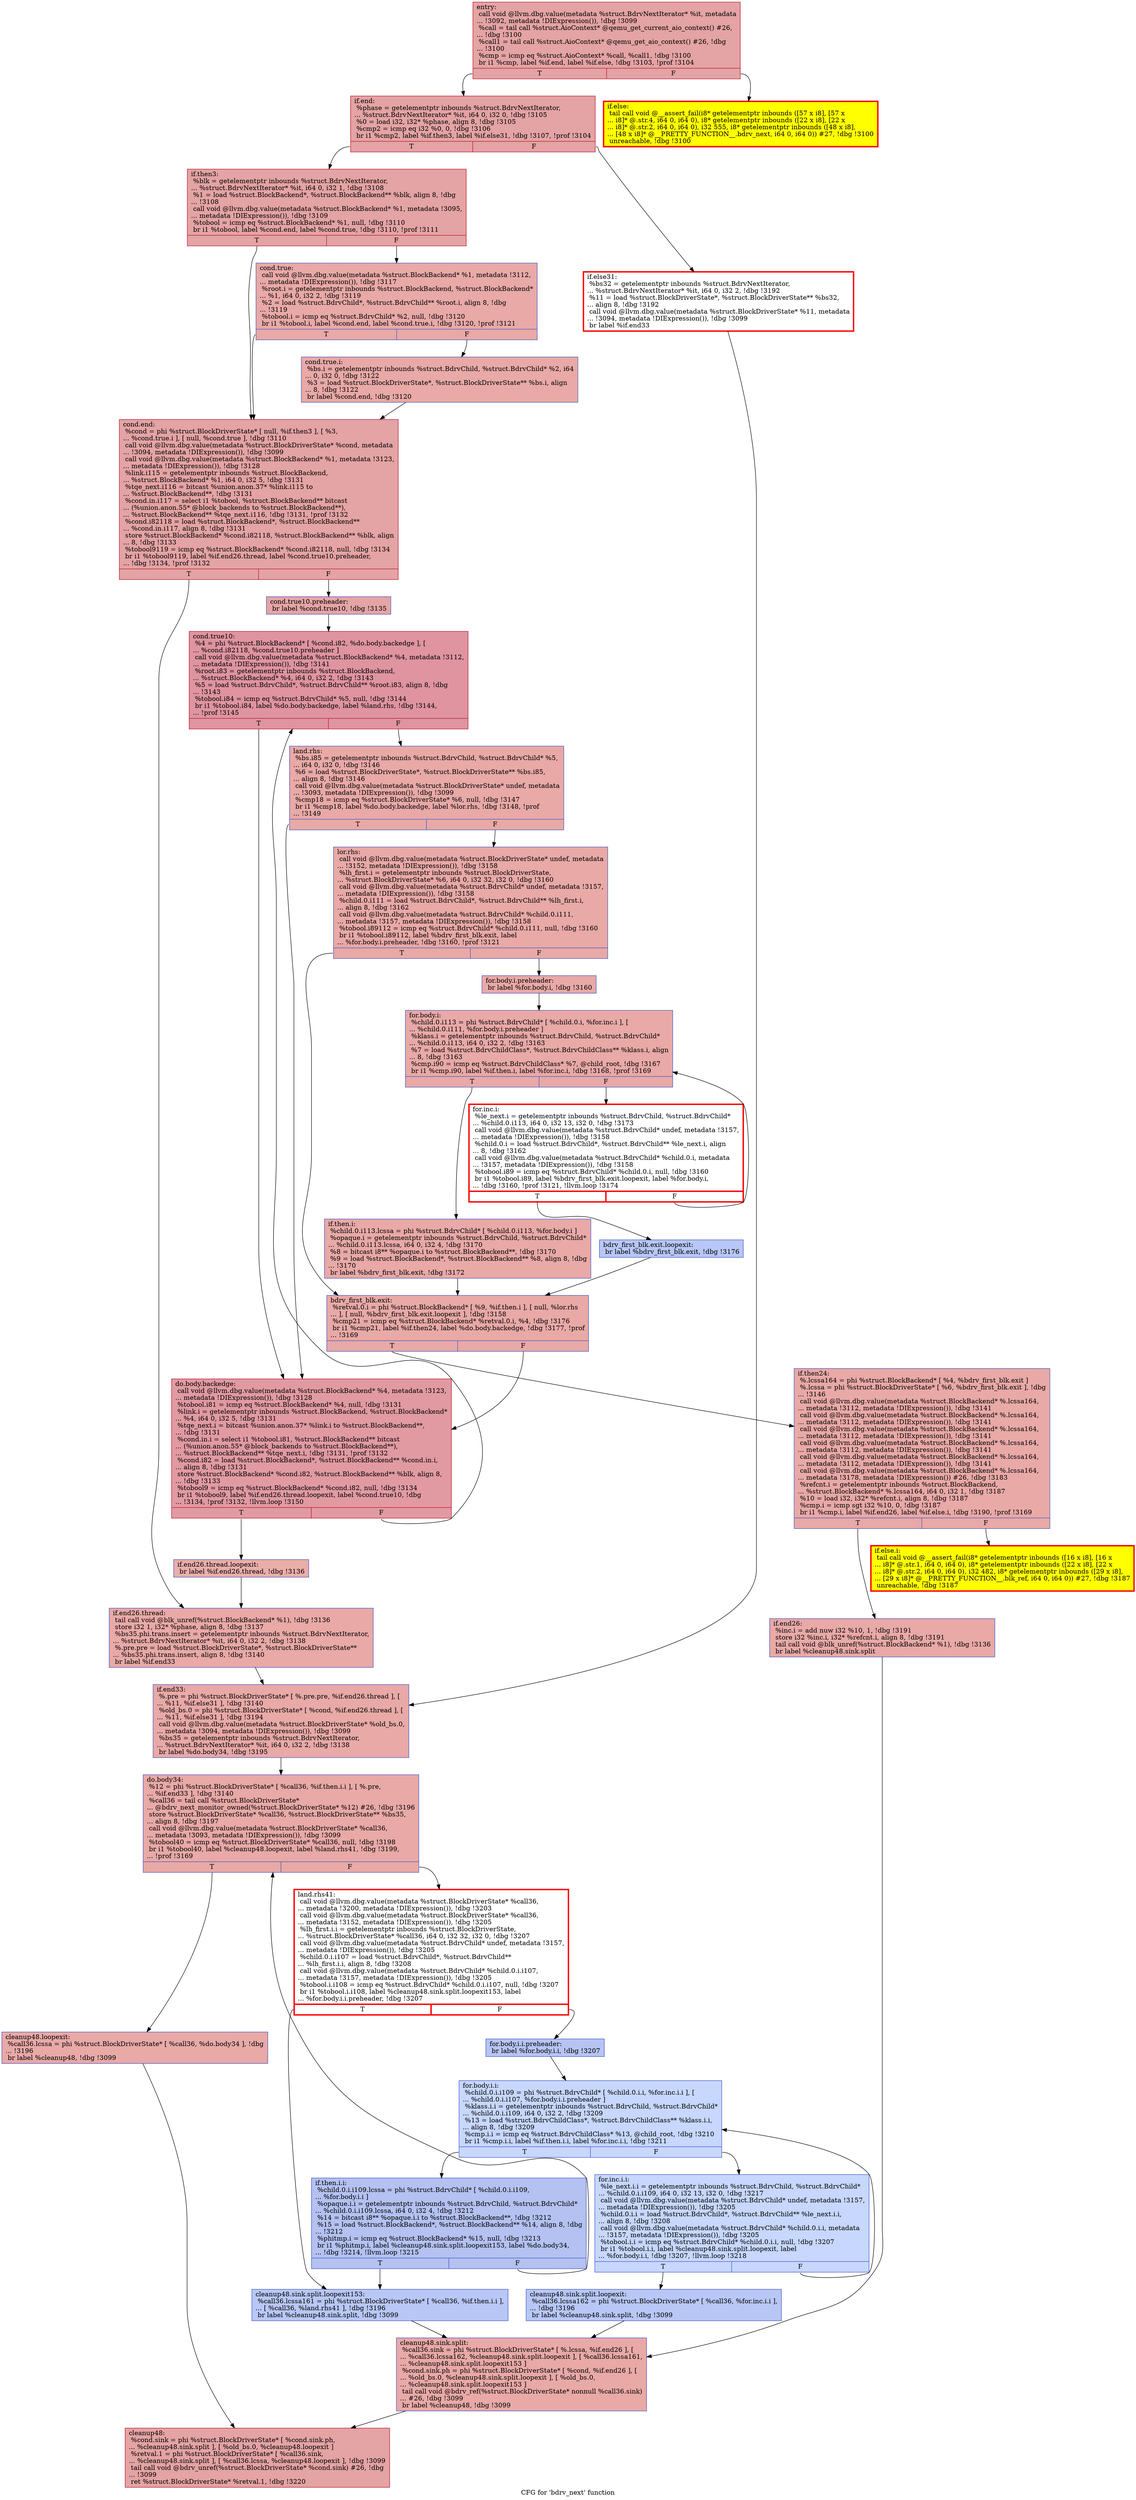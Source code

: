 digraph "CFG for 'bdrv_next' function" {
	label="CFG for 'bdrv_next' function";

	Node0x55d70fba7f90 [shape=record,color="#b70d28ff", style=filled, fillcolor="#c32e3170",label="{entry:\l  call void @llvm.dbg.value(metadata %struct.BdrvNextIterator* %it, metadata\l... !3092, metadata !DIExpression()), !dbg !3099\l  %call = tail call %struct.AioContext* @qemu_get_current_aio_context() #26,\l... !dbg !3100\l  %call1 = tail call %struct.AioContext* @qemu_get_aio_context() #26, !dbg\l... !3100\l  %cmp = icmp eq %struct.AioContext* %call, %call1, !dbg !3100\l  br i1 %cmp, label %if.end, label %if.else, !dbg !3103, !prof !3104\l|{<s0>T|<s1>F}}"];
	Node0x55d70fba7f90:s0 -> Node0x55d70fa95210;
	Node0x55d70fba7f90:s1 -> Node0x55d70fa95280;
	Node0x55d70fa95280 [shape=record,penwidth=3.0, style="filled", color="red", fillcolor="yellow",label="{if.else:                                          \l  tail call void @__assert_fail(i8* getelementptr inbounds ([57 x i8], [57 x\l... i8]* @.str.4, i64 0, i64 0), i8* getelementptr inbounds ([22 x i8], [22 x\l... i8]* @.str.2, i64 0, i64 0), i32 555, i8* getelementptr inbounds ([48 x i8],\l... [48 x i8]* @__PRETTY_FUNCTION__.bdrv_next, i64 0, i64 0)) #27, !dbg !3100\l  unreachable, !dbg !3100\l}"];
	Node0x55d70fa95210 [shape=record,color="#b70d28ff", style=filled, fillcolor="#c32e3170",label="{if.end:                                           \l  %phase = getelementptr inbounds %struct.BdrvNextIterator,\l... %struct.BdrvNextIterator* %it, i64 0, i32 0, !dbg !3105\l  %0 = load i32, i32* %phase, align 8, !dbg !3105\l  %cmp2 = icmp eq i32 %0, 0, !dbg !3106\l  br i1 %cmp2, label %if.then3, label %if.else31, !dbg !3107, !prof !3104\l|{<s0>T|<s1>F}}"];
	Node0x55d70fa95210:s0 -> Node0x55d70fbb4270;
	Node0x55d70fa95210:s1 -> Node0x55d70fbb4540;
	Node0x55d70fbb4270 [shape=record,color="#b70d28ff", style=filled, fillcolor="#c32e3170",label="{if.then3:                                         \l  %blk = getelementptr inbounds %struct.BdrvNextIterator,\l... %struct.BdrvNextIterator* %it, i64 0, i32 1, !dbg !3108\l  %1 = load %struct.BlockBackend*, %struct.BlockBackend** %blk, align 8, !dbg\l... !3108\l  call void @llvm.dbg.value(metadata %struct.BlockBackend* %1, metadata !3095,\l... metadata !DIExpression()), !dbg !3109\l  %tobool = icmp eq %struct.BlockBackend* %1, null, !dbg !3110\l  br i1 %tobool, label %cond.end, label %cond.true, !dbg !3110, !prof !3111\l|{<s0>T|<s1>F}}"];
	Node0x55d70fbb4270:s0 -> Node0x55d70fbb4f20;
	Node0x55d70fbb4270:s1 -> Node0x55d70fbb4e20;
	Node0x55d70fbb4e20 [shape=record,color="#3d50c3ff", style=filled, fillcolor="#ca3b3770",label="{cond.true:                                        \l  call void @llvm.dbg.value(metadata %struct.BlockBackend* %1, metadata !3112,\l... metadata !DIExpression()), !dbg !3117\l  %root.i = getelementptr inbounds %struct.BlockBackend, %struct.BlockBackend*\l... %1, i64 0, i32 2, !dbg !3119\l  %2 = load %struct.BdrvChild*, %struct.BdrvChild** %root.i, align 8, !dbg\l... !3119\l  %tobool.i = icmp eq %struct.BdrvChild* %2, null, !dbg !3120\l  br i1 %tobool.i, label %cond.end, label %cond.true.i, !dbg !3120, !prof !3121\l|{<s0>T|<s1>F}}"];
	Node0x55d70fbb4e20:s0 -> Node0x55d70fbb4f20;
	Node0x55d70fbb4e20:s1 -> Node0x55d70fe23e40;
	Node0x55d70fe23e40 [shape=record,color="#3d50c3ff", style=filled, fillcolor="#ca3b3770",label="{cond.true.i:                                      \l  %bs.i = getelementptr inbounds %struct.BdrvChild, %struct.BdrvChild* %2, i64\l... 0, i32 0, !dbg !3122\l  %3 = load %struct.BlockDriverState*, %struct.BlockDriverState** %bs.i, align\l... 8, !dbg !3122\l  br label %cond.end, !dbg !3120\l}"];
	Node0x55d70fe23e40 -> Node0x55d70fbb4f20;
	Node0x55d70fbb4f20 [shape=record,color="#b70d28ff", style=filled, fillcolor="#c32e3170",label="{cond.end:                                         \l  %cond = phi %struct.BlockDriverState* [ null, %if.then3 ], [ %3,\l... %cond.true.i ], [ null, %cond.true ], !dbg !3110\l  call void @llvm.dbg.value(metadata %struct.BlockDriverState* %cond, metadata\l... !3094, metadata !DIExpression()), !dbg !3099\l  call void @llvm.dbg.value(metadata %struct.BlockBackend* %1, metadata !3123,\l... metadata !DIExpression()), !dbg !3128\l  %link.i115 = getelementptr inbounds %struct.BlockBackend,\l... %struct.BlockBackend* %1, i64 0, i32 5, !dbg !3131\l  %tqe_next.i116 = bitcast %union.anon.37* %link.i115 to\l... %struct.BlockBackend**, !dbg !3131\l  %cond.in.i117 = select i1 %tobool, %struct.BlockBackend** bitcast\l... (%union.anon.55* @block_backends to %struct.BlockBackend**),\l... %struct.BlockBackend** %tqe_next.i116, !dbg !3131, !prof !3132\l  %cond.i82118 = load %struct.BlockBackend*, %struct.BlockBackend**\l... %cond.in.i117, align 8, !dbg !3131\l  store %struct.BlockBackend* %cond.i82118, %struct.BlockBackend** %blk, align\l... 8, !dbg !3133\l  %tobool9119 = icmp eq %struct.BlockBackend* %cond.i82118, null, !dbg !3134\l  br i1 %tobool9119, label %if.end26.thread, label %cond.true10.preheader,\l... !dbg !3134, !prof !3132\l|{<s0>T|<s1>F}}"];
	Node0x55d70fbb4f20:s0 -> Node0x55d70fbb6f80;
	Node0x55d70fbb4f20:s1 -> Node0x55d71007ab20;
	Node0x55d71007ab20 [shape=record,color="#3d50c3ff", style=filled, fillcolor="#c5333470",label="{cond.true10.preheader:                            \l  br label %cond.true10, !dbg !3135\l}"];
	Node0x55d71007ab20 -> Node0x55d70fbb6360;
	Node0x55d70fd6a9f0 [shape=record,color="#3d50c3ff", style=filled, fillcolor="#d0473d70",label="{if.end26.thread.loopexit:                         \l  br label %if.end26.thread, !dbg !3136\l}"];
	Node0x55d70fd6a9f0 -> Node0x55d70fbb6f80;
	Node0x55d70fbb6f80 [shape=record,color="#3d50c3ff", style=filled, fillcolor="#ca3b3770",label="{if.end26.thread:                                  \l  tail call void @blk_unref(%struct.BlockBackend* %1), !dbg !3136\l  store i32 1, i32* %phase, align 8, !dbg !3137\l  %bs35.phi.trans.insert = getelementptr inbounds %struct.BdrvNextIterator,\l... %struct.BdrvNextIterator* %it, i64 0, i32 2, !dbg !3138\l  %.pre.pre = load %struct.BlockDriverState*, %struct.BlockDriverState**\l... %bs35.phi.trans.insert, align 8, !dbg !3140\l  br label %if.end33\l}"];
	Node0x55d70fbb6f80 -> Node0x55d70fbb44d0;
	Node0x55d70fbb6360 [shape=record,color="#b70d28ff", style=filled, fillcolor="#b70d2870",label="{cond.true10:                                      \l  %4 = phi %struct.BlockBackend* [ %cond.i82, %do.body.backedge ], [\l... %cond.i82118, %cond.true10.preheader ]\l  call void @llvm.dbg.value(metadata %struct.BlockBackend* %4, metadata !3112,\l... metadata !DIExpression()), !dbg !3141\l  %root.i83 = getelementptr inbounds %struct.BlockBackend,\l... %struct.BlockBackend* %4, i64 0, i32 2, !dbg !3143\l  %5 = load %struct.BdrvChild*, %struct.BdrvChild** %root.i83, align 8, !dbg\l... !3143\l  %tobool.i84 = icmp eq %struct.BdrvChild* %5, null, !dbg !3144\l  br i1 %tobool.i84, label %do.body.backedge, label %land.rhs, !dbg !3144,\l... !prof !3145\l|{<s0>T|<s1>F}}"];
	Node0x55d70fbb6360:s0 -> Node0x55d70fbb69b0;
	Node0x55d70fbb6360:s1 -> Node0x55d70fbb6d50;
	Node0x55d70fbb6d50 [shape=record,color="#3d50c3ff", style=filled, fillcolor="#ca3b3770",label="{land.rhs:                                         \l  %bs.i85 = getelementptr inbounds %struct.BdrvChild, %struct.BdrvChild* %5,\l... i64 0, i32 0, !dbg !3146\l  %6 = load %struct.BlockDriverState*, %struct.BlockDriverState** %bs.i85,\l... align 8, !dbg !3146\l  call void @llvm.dbg.value(metadata %struct.BlockDriverState* undef, metadata\l... !3093, metadata !DIExpression()), !dbg !3099\l  %cmp18 = icmp eq %struct.BlockDriverState* %6, null, !dbg !3147\l  br i1 %cmp18, label %do.body.backedge, label %lor.rhs, !dbg !3148, !prof\l... !3149\l|{<s0>T|<s1>F}}"];
	Node0x55d70fbb6d50:s0 -> Node0x55d70fbb69b0;
	Node0x55d70fbb6d50:s1 -> Node0x55d70fbb72e0;
	Node0x55d70fbb69b0 [shape=record,color="#b70d28ff", style=filled, fillcolor="#bb1b2c70",label="{do.body.backedge:                                 \l  call void @llvm.dbg.value(metadata %struct.BlockBackend* %4, metadata !3123,\l... metadata !DIExpression()), !dbg !3128\l  %tobool.i81 = icmp eq %struct.BlockBackend* %4, null, !dbg !3131\l  %link.i = getelementptr inbounds %struct.BlockBackend, %struct.BlockBackend*\l... %4, i64 0, i32 5, !dbg !3131\l  %tqe_next.i = bitcast %union.anon.37* %link.i to %struct.BlockBackend**,\l... !dbg !3131\l  %cond.in.i = select i1 %tobool.i81, %struct.BlockBackend** bitcast\l... (%union.anon.55* @block_backends to %struct.BlockBackend**),\l... %struct.BlockBackend** %tqe_next.i, !dbg !3131, !prof !3132\l  %cond.i82 = load %struct.BlockBackend*, %struct.BlockBackend** %cond.in.i,\l... align 8, !dbg !3131\l  store %struct.BlockBackend* %cond.i82, %struct.BlockBackend** %blk, align 8,\l... !dbg !3133\l  %tobool9 = icmp eq %struct.BlockBackend* %cond.i82, null, !dbg !3134\l  br i1 %tobool9, label %if.end26.thread.loopexit, label %cond.true10, !dbg\l... !3134, !prof !3132, !llvm.loop !3150\l|{<s0>T|<s1>F}}"];
	Node0x55d70fbb69b0:s0 -> Node0x55d70fd6a9f0;
	Node0x55d70fbb69b0:s1 -> Node0x55d70fbb6360;
	Node0x55d70fbb72e0 [shape=record,color="#3d50c3ff", style=filled, fillcolor="#ca3b3770",label="{lor.rhs:                                          \l  call void @llvm.dbg.value(metadata %struct.BlockDriverState* undef, metadata\l... !3152, metadata !DIExpression()), !dbg !3158\l  %lh_first.i = getelementptr inbounds %struct.BlockDriverState,\l... %struct.BlockDriverState* %6, i64 0, i32 32, i32 0, !dbg !3160\l  call void @llvm.dbg.value(metadata %struct.BdrvChild* undef, metadata !3157,\l... metadata !DIExpression()), !dbg !3158\l  %child.0.i111 = load %struct.BdrvChild*, %struct.BdrvChild** %lh_first.i,\l... align 8, !dbg !3162\l  call void @llvm.dbg.value(metadata %struct.BdrvChild* %child.0.i111,\l... metadata !3157, metadata !DIExpression()), !dbg !3158\l  %tobool.i89112 = icmp eq %struct.BdrvChild* %child.0.i111, null, !dbg !3160\l  br i1 %tobool.i89112, label %bdrv_first_blk.exit, label\l... %for.body.i.preheader, !dbg !3160, !prof !3121\l|{<s0>T|<s1>F}}"];
	Node0x55d70fbb72e0:s0 -> Node0x55d70fc4ac70;
	Node0x55d70fbb72e0:s1 -> Node0x55d70fdd8dc0;
	Node0x55d70fdd8dc0 [shape=record,color="#3d50c3ff", style=filled, fillcolor="#ca3b3770",label="{for.body.i.preheader:                             \l  br label %for.body.i, !dbg !3160\l}"];
	Node0x55d70fdd8dc0 -> Node0x55d70fe91c00;
	Node0x55d70fe91c00 [shape=record,color="#3d50c3ff", style=filled, fillcolor="#ca3b3770",label="{for.body.i:                                       \l  %child.0.i113 = phi %struct.BdrvChild* [ %child.0.i, %for.inc.i ], [\l... %child.0.i111, %for.body.i.preheader ]\l  %klass.i = getelementptr inbounds %struct.BdrvChild, %struct.BdrvChild*\l... %child.0.i113, i64 0, i32 2, !dbg !3163\l  %7 = load %struct.BdrvChildClass*, %struct.BdrvChildClass** %klass.i, align\l... 8, !dbg !3163\l  %cmp.i90 = icmp eq %struct.BdrvChildClass* %7, @child_root, !dbg !3167\l  br i1 %cmp.i90, label %if.then.i, label %for.inc.i, !dbg !3168, !prof !3169\l|{<s0>T|<s1>F}}"];
	Node0x55d70fe91c00:s0 -> Node0x55d70fe93d40;
	Node0x55d70fe91c00:s1 -> Node0x55d70fe91a00;
	Node0x55d70fe93d40 [shape=record,color="#3d50c3ff", style=filled, fillcolor="#ca3b3770",label="{if.then.i:                                        \l  %child.0.i113.lcssa = phi %struct.BdrvChild* [ %child.0.i113, %for.body.i ]\l  %opaque.i = getelementptr inbounds %struct.BdrvChild, %struct.BdrvChild*\l... %child.0.i113.lcssa, i64 0, i32 4, !dbg !3170\l  %8 = bitcast i8** %opaque.i to %struct.BlockBackend**, !dbg !3170\l  %9 = load %struct.BlockBackend*, %struct.BlockBackend** %8, align 8, !dbg\l... !3170\l  br label %bdrv_first_blk.exit, !dbg !3172\l}"];
	Node0x55d70fe93d40 -> Node0x55d70fc4ac70;
	Node0x55d70fe91a00 [shape=record,penwidth=3.0, color="red",label="{for.inc.i:                                        \l  %le_next.i = getelementptr inbounds %struct.BdrvChild, %struct.BdrvChild*\l... %child.0.i113, i64 0, i32 13, i32 0, !dbg !3173\l  call void @llvm.dbg.value(metadata %struct.BdrvChild* undef, metadata !3157,\l... metadata !DIExpression()), !dbg !3158\l  %child.0.i = load %struct.BdrvChild*, %struct.BdrvChild** %le_next.i, align\l... 8, !dbg !3162\l  call void @llvm.dbg.value(metadata %struct.BdrvChild* %child.0.i, metadata\l... !3157, metadata !DIExpression()), !dbg !3158\l  %tobool.i89 = icmp eq %struct.BdrvChild* %child.0.i, null, !dbg !3160\l  br i1 %tobool.i89, label %bdrv_first_blk.exit.loopexit, label %for.body.i,\l... !dbg !3160, !prof !3121, !llvm.loop !3174\l|{<s0>T|<s1>F}}"];
	Node0x55d70fe91a00:s0 -> Node0x55d70fbbdc90;
	Node0x55d70fe91a00:s1 -> Node0x55d70fe91c00;
	Node0x55d70fbbdc90 [shape=record,color="#3d50c3ff", style=filled, fillcolor="#5f7fe870",label="{bdrv_first_blk.exit.loopexit:                     \l  br label %bdrv_first_blk.exit, !dbg !3176\l}"];
	Node0x55d70fbbdc90 -> Node0x55d70fc4ac70;
	Node0x55d70fc4ac70 [shape=record,color="#3d50c3ff", style=filled, fillcolor="#ca3b3770",label="{bdrv_first_blk.exit:                              \l  %retval.0.i = phi %struct.BlockBackend* [ %9, %if.then.i ], [ null, %lor.rhs\l... ], [ null, %bdrv_first_blk.exit.loopexit ], !dbg !3158\l  %cmp21 = icmp eq %struct.BlockBackend* %retval.0.i, %4, !dbg !3176\l  br i1 %cmp21, label %if.then24, label %do.body.backedge, !dbg !3177, !prof\l... !3169\l|{<s0>T|<s1>F}}"];
	Node0x55d70fc4ac70:s0 -> Node0x55d70fbb83b0;
	Node0x55d70fc4ac70:s1 -> Node0x55d70fbb69b0;
	Node0x55d70fbb83b0 [shape=record,color="#3d50c3ff", style=filled, fillcolor="#ca3b3770",label="{if.then24:                                        \l  %.lcssa164 = phi %struct.BlockBackend* [ %4, %bdrv_first_blk.exit ]\l  %.lcssa = phi %struct.BlockDriverState* [ %6, %bdrv_first_blk.exit ], !dbg\l... !3146\l  call void @llvm.dbg.value(metadata %struct.BlockBackend* %.lcssa164,\l... metadata !3112, metadata !DIExpression()), !dbg !3141\l  call void @llvm.dbg.value(metadata %struct.BlockBackend* %.lcssa164,\l... metadata !3112, metadata !DIExpression()), !dbg !3141\l  call void @llvm.dbg.value(metadata %struct.BlockBackend* %.lcssa164,\l... metadata !3112, metadata !DIExpression()), !dbg !3141\l  call void @llvm.dbg.value(metadata %struct.BlockBackend* %.lcssa164,\l... metadata !3112, metadata !DIExpression()), !dbg !3141\l  call void @llvm.dbg.value(metadata %struct.BlockBackend* %.lcssa164,\l... metadata !3112, metadata !DIExpression()), !dbg !3141\l  call void @llvm.dbg.value(metadata %struct.BlockBackend* %.lcssa164,\l... metadata !3178, metadata !DIExpression()) #26, !dbg !3183\l  %refcnt.i = getelementptr inbounds %struct.BlockBackend,\l... %struct.BlockBackend* %.lcssa164, i64 0, i32 1, !dbg !3187\l  %10 = load i32, i32* %refcnt.i, align 8, !dbg !3187\l  %cmp.i = icmp sgt i32 %10, 0, !dbg !3187\l  br i1 %cmp.i, label %if.end26, label %if.else.i, !dbg !3190, !prof !3169\l|{<s0>T|<s1>F}}"];
	Node0x55d70fbb83b0:s0 -> Node0x55d70fbb8400;
	Node0x55d70fbb83b0:s1 -> Node0x55d70fd1edf0;
	Node0x55d70fd1edf0 [shape=record,penwidth=3.0, style="filled", color="red", fillcolor="yellow",label="{if.else.i:                                        \l  tail call void @__assert_fail(i8* getelementptr inbounds ([16 x i8], [16 x\l... i8]* @.str.1, i64 0, i64 0), i8* getelementptr inbounds ([22 x i8], [22 x\l... i8]* @.str.2, i64 0, i64 0), i32 482, i8* getelementptr inbounds ([29 x i8],\l... [29 x i8]* @__PRETTY_FUNCTION__.blk_ref, i64 0, i64 0)) #27, !dbg !3187\l  unreachable, !dbg !3187\l}"];
	Node0x55d70fbb8400 [shape=record,color="#3d50c3ff", style=filled, fillcolor="#ca3b3770",label="{if.end26:                                         \l  %inc.i = add nuw i32 %10, 1, !dbg !3191\l  store i32 %inc.i, i32* %refcnt.i, align 8, !dbg !3191\l  tail call void @blk_unref(%struct.BlockBackend* %1), !dbg !3136\l  br label %cleanup48.sink.split\l}"];
	Node0x55d70fbb8400 -> Node0x55d70fbbdce0;
	Node0x55d70fbb4540 [shape=record,penwidth=3.0, color="red",label="{if.else31:                                        \l  %bs32 = getelementptr inbounds %struct.BdrvNextIterator,\l... %struct.BdrvNextIterator* %it, i64 0, i32 2, !dbg !3192\l  %11 = load %struct.BlockDriverState*, %struct.BlockDriverState** %bs32,\l... align 8, !dbg !3192\l  call void @llvm.dbg.value(metadata %struct.BlockDriverState* %11, metadata\l... !3094, metadata !DIExpression()), !dbg !3099\l  br label %if.end33\l}"];
	Node0x55d70fbb4540 -> Node0x55d70fbb44d0;
	Node0x55d70fbb44d0 [shape=record,color="#3d50c3ff", style=filled, fillcolor="#ca3b3770",label="{if.end33:                                         \l  %.pre = phi %struct.BlockDriverState* [ %.pre.pre, %if.end26.thread ], [\l... %11, %if.else31 ], !dbg !3140\l  %old_bs.0 = phi %struct.BlockDriverState* [ %cond, %if.end26.thread ], [\l... %11, %if.else31 ], !dbg !3194\l  call void @llvm.dbg.value(metadata %struct.BlockDriverState* %old_bs.0,\l... metadata !3094, metadata !DIExpression()), !dbg !3099\l  %bs35 = getelementptr inbounds %struct.BdrvNextIterator,\l... %struct.BdrvNextIterator* %it, i64 0, i32 2, !dbg !3138\l  br label %do.body34, !dbg !3195\l}"];
	Node0x55d70fbb44d0 -> Node0x55d70fbbc000;
	Node0x55d70fbbc000 [shape=record,color="#3d50c3ff", style=filled, fillcolor="#ca3b3770",label="{do.body34:                                        \l  %12 = phi %struct.BlockDriverState* [ %call36, %if.then.i.i ], [ %.pre,\l... %if.end33 ], !dbg !3140\l  %call36 = tail call %struct.BlockDriverState*\l... @bdrv_next_monitor_owned(%struct.BlockDriverState* %12) #26, !dbg !3196\l  store %struct.BlockDriverState* %call36, %struct.BlockDriverState** %bs35,\l... align 8, !dbg !3197\l  call void @llvm.dbg.value(metadata %struct.BlockDriverState* %call36,\l... metadata !3093, metadata !DIExpression()), !dbg !3099\l  %tobool40 = icmp eq %struct.BlockDriverState* %call36, null, !dbg !3198\l  br i1 %tobool40, label %cleanup48.loopexit, label %land.rhs41, !dbg !3199,\l... !prof !3169\l|{<s0>T|<s1>F}}"];
	Node0x55d70fbbc000:s0 -> Node0x55d70fbf2eb0;
	Node0x55d70fbbc000:s1 -> Node0x55d70fbbc6f0;
	Node0x55d70fbbc6f0 [shape=record,penwidth=3.0, color="red",label="{land.rhs41:                                       \l  call void @llvm.dbg.value(metadata %struct.BlockDriverState* %call36,\l... metadata !3200, metadata !DIExpression()), !dbg !3203\l  call void @llvm.dbg.value(metadata %struct.BlockDriverState* %call36,\l... metadata !3152, metadata !DIExpression()), !dbg !3205\l  %lh_first.i.i = getelementptr inbounds %struct.BlockDriverState,\l... %struct.BlockDriverState* %call36, i64 0, i32 32, i32 0, !dbg !3207\l  call void @llvm.dbg.value(metadata %struct.BdrvChild* undef, metadata !3157,\l... metadata !DIExpression()), !dbg !3205\l  %child.0.i.i107 = load %struct.BdrvChild*, %struct.BdrvChild**\l... %lh_first.i.i, align 8, !dbg !3208\l  call void @llvm.dbg.value(metadata %struct.BdrvChild* %child.0.i.i107,\l... metadata !3157, metadata !DIExpression()), !dbg !3205\l  %tobool.i.i108 = icmp eq %struct.BdrvChild* %child.0.i.i107, null, !dbg !3207\l  br i1 %tobool.i.i108, label %cleanup48.sink.split.loopexit153, label\l... %for.body.i.i.preheader, !dbg !3207\l|{<s0>T|<s1>F}}"];
	Node0x55d70fbbc6f0:s0 -> Node0x55d70fd851a0;
	Node0x55d70fbbc6f0:s1 -> Node0x55d70fba2e40;
	Node0x55d70fba2e40 [shape=record,color="#3d50c3ff", style=filled, fillcolor="#5b7ae570",label="{for.body.i.i.preheader:                           \l  br label %for.body.i.i, !dbg !3207\l}"];
	Node0x55d70fba2e40 -> Node0x55d70fe7ed20;
	Node0x55d70fe7ed20 [shape=record,color="#3d50c3ff", style=filled, fillcolor="#81a4fb70",label="{for.body.i.i:                                     \l  %child.0.i.i109 = phi %struct.BdrvChild* [ %child.0.i.i, %for.inc.i.i ], [\l... %child.0.i.i107, %for.body.i.i.preheader ]\l  %klass.i.i = getelementptr inbounds %struct.BdrvChild, %struct.BdrvChild*\l... %child.0.i.i109, i64 0, i32 2, !dbg !3209\l  %13 = load %struct.BdrvChildClass*, %struct.BdrvChildClass** %klass.i.i,\l... align 8, !dbg !3209\l  %cmp.i.i = icmp eq %struct.BdrvChildClass* %13, @child_root, !dbg !3210\l  br i1 %cmp.i.i, label %if.then.i.i, label %for.inc.i.i, !dbg !3211\l|{<s0>T|<s1>F}}"];
	Node0x55d70fe7ed20:s0 -> Node0x55d70fe8c970;
	Node0x55d70fe7ed20:s1 -> Node0x55d70fd1ff60;
	Node0x55d70fe8c970 [shape=record,color="#3d50c3ff", style=filled, fillcolor="#5572df70",label="{if.then.i.i:                                      \l  %child.0.i.i109.lcssa = phi %struct.BdrvChild* [ %child.0.i.i109,\l... %for.body.i.i ]\l  %opaque.i.i = getelementptr inbounds %struct.BdrvChild, %struct.BdrvChild*\l... %child.0.i.i109.lcssa, i64 0, i32 4, !dbg !3212\l  %14 = bitcast i8** %opaque.i.i to %struct.BlockBackend**, !dbg !3212\l  %15 = load %struct.BlockBackend*, %struct.BlockBackend** %14, align 8, !dbg\l... !3212\l  %phitmp.i = icmp eq %struct.BlockBackend* %15, null, !dbg !3213\l  br i1 %phitmp.i, label %cleanup48.sink.split.loopexit153, label %do.body34,\l... !dbg !3214, !llvm.loop !3215\l|{<s0>T|<s1>F}}"];
	Node0x55d70fe8c970:s0 -> Node0x55d70fd851a0;
	Node0x55d70fe8c970:s1 -> Node0x55d70fbbc000;
	Node0x55d70fd1ff60 [shape=record,color="#3d50c3ff", style=filled, fillcolor="#81a4fb70",label="{for.inc.i.i:                                      \l  %le_next.i.i = getelementptr inbounds %struct.BdrvChild, %struct.BdrvChild*\l... %child.0.i.i109, i64 0, i32 13, i32 0, !dbg !3217\l  call void @llvm.dbg.value(metadata %struct.BdrvChild* undef, metadata !3157,\l... metadata !DIExpression()), !dbg !3205\l  %child.0.i.i = load %struct.BdrvChild*, %struct.BdrvChild** %le_next.i.i,\l... align 8, !dbg !3208\l  call void @llvm.dbg.value(metadata %struct.BdrvChild* %child.0.i.i, metadata\l... !3157, metadata !DIExpression()), !dbg !3205\l  %tobool.i.i = icmp eq %struct.BdrvChild* %child.0.i.i, null, !dbg !3207\l  br i1 %tobool.i.i, label %cleanup48.sink.split.loopexit, label\l... %for.body.i.i, !dbg !3207, !llvm.loop !3218\l|{<s0>T|<s1>F}}"];
	Node0x55d70fd1ff60:s0 -> Node0x55d70fb7b870;
	Node0x55d70fd1ff60:s1 -> Node0x55d70fe7ed20;
	Node0x55d70fb7b870 [shape=record,color="#3d50c3ff", style=filled, fillcolor="#5f7fe870",label="{cleanup48.sink.split.loopexit:                    \l  %call36.lcssa162 = phi %struct.BlockDriverState* [ %call36, %for.inc.i.i ],\l... !dbg !3196\l  br label %cleanup48.sink.split, !dbg !3099\l}"];
	Node0x55d70fb7b870 -> Node0x55d70fbbdce0;
	Node0x55d70fd851a0 [shape=record,color="#3d50c3ff", style=filled, fillcolor="#5f7fe870",label="{cleanup48.sink.split.loopexit153:                 \l  %call36.lcssa161 = phi %struct.BlockDriverState* [ %call36, %if.then.i.i ],\l... [ %call36, %land.rhs41 ], !dbg !3196\l  br label %cleanup48.sink.split, !dbg !3099\l}"];
	Node0x55d70fd851a0 -> Node0x55d70fbbdce0;
	Node0x55d70fbbdce0 [shape=record,color="#3d50c3ff", style=filled, fillcolor="#ca3b3770",label="{cleanup48.sink.split:                             \l  %call36.sink = phi %struct.BlockDriverState* [ %.lcssa, %if.end26 ], [\l... %call36.lcssa162, %cleanup48.sink.split.loopexit ], [ %call36.lcssa161,\l... %cleanup48.sink.split.loopexit153 ]\l  %cond.sink.ph = phi %struct.BlockDriverState* [ %cond, %if.end26 ], [\l... %old_bs.0, %cleanup48.sink.split.loopexit ], [ %old_bs.0,\l... %cleanup48.sink.split.loopexit153 ]\l  tail call void @bdrv_ref(%struct.BlockDriverState* nonnull %call36.sink)\l... #26, !dbg !3099\l  br label %cleanup48, !dbg !3099\l}"];
	Node0x55d70fbbdce0 -> Node0x55d70fbbb720;
	Node0x55d70fbf2eb0 [shape=record,color="#3d50c3ff", style=filled, fillcolor="#ca3b3770",label="{cleanup48.loopexit:                               \l  %call36.lcssa = phi %struct.BlockDriverState* [ %call36, %do.body34 ], !dbg\l... !3196\l  br label %cleanup48, !dbg !3099\l}"];
	Node0x55d70fbf2eb0 -> Node0x55d70fbbb720;
	Node0x55d70fbbb720 [shape=record,color="#b70d28ff", style=filled, fillcolor="#c32e3170",label="{cleanup48:                                        \l  %cond.sink = phi %struct.BlockDriverState* [ %cond.sink.ph,\l... %cleanup48.sink.split ], [ %old_bs.0, %cleanup48.loopexit ]\l  %retval.1 = phi %struct.BlockDriverState* [ %call36.sink,\l... %cleanup48.sink.split ], [ %call36.lcssa, %cleanup48.loopexit ], !dbg !3099\l  tail call void @bdrv_unref(%struct.BlockDriverState* %cond.sink) #26, !dbg\l... !3099\l  ret %struct.BlockDriverState* %retval.1, !dbg !3220\l}"];
}
